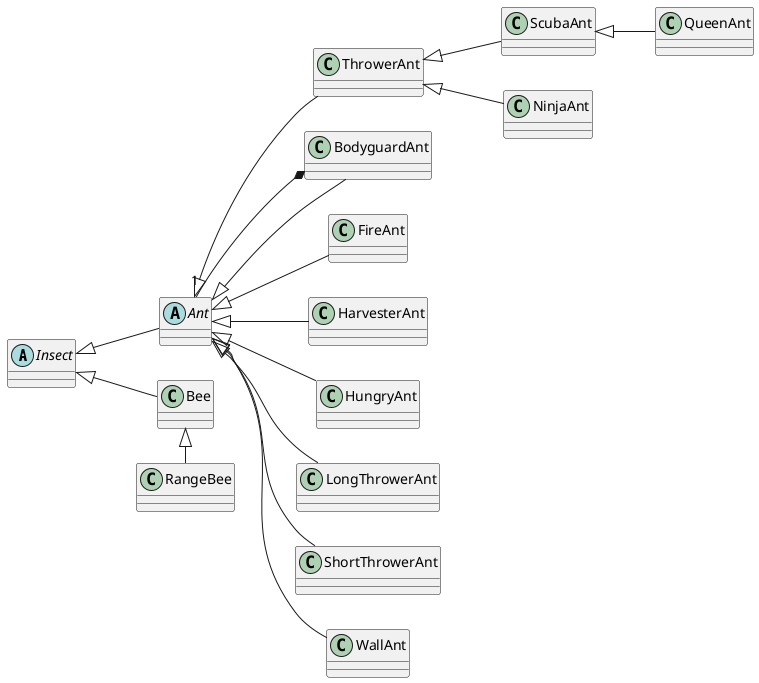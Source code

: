 @startuml
left to right direction

abstract class Insect
class Bee
class RangeBee
abstract class Ant
class BodyguardAnt
class FireAnt
class HarvesterAnt
class HungryAnt
class LongThrowerAnt
class NinjaAnt
class QueenAnt
class ScubaAnt
class ShortThrowerAnt
class ThrowerAnt
class WallAnt

Bee -up-|> Insect
RangeBee -left-|> Bee
Ant -up-|> Insect
BodyguardAnt -up-|> Ant
BodyguardAnt *-- "1" Ant
FireAnt -up-|> Ant
HarvesterAnt -up-|> Ant
HungryAnt -up-|> Ant
LongThrowerAnt -up-|> Ant
NinjaAnt -up-|> ThrowerAnt
QueenAnt -up-|> ScubaAnt
ScubaAnt -up-|> ThrowerAnt
ShortThrowerAnt -up-|> Ant
ThrowerAnt -up-|> Ant
WallAnt -up-|> Ant

@enduml
